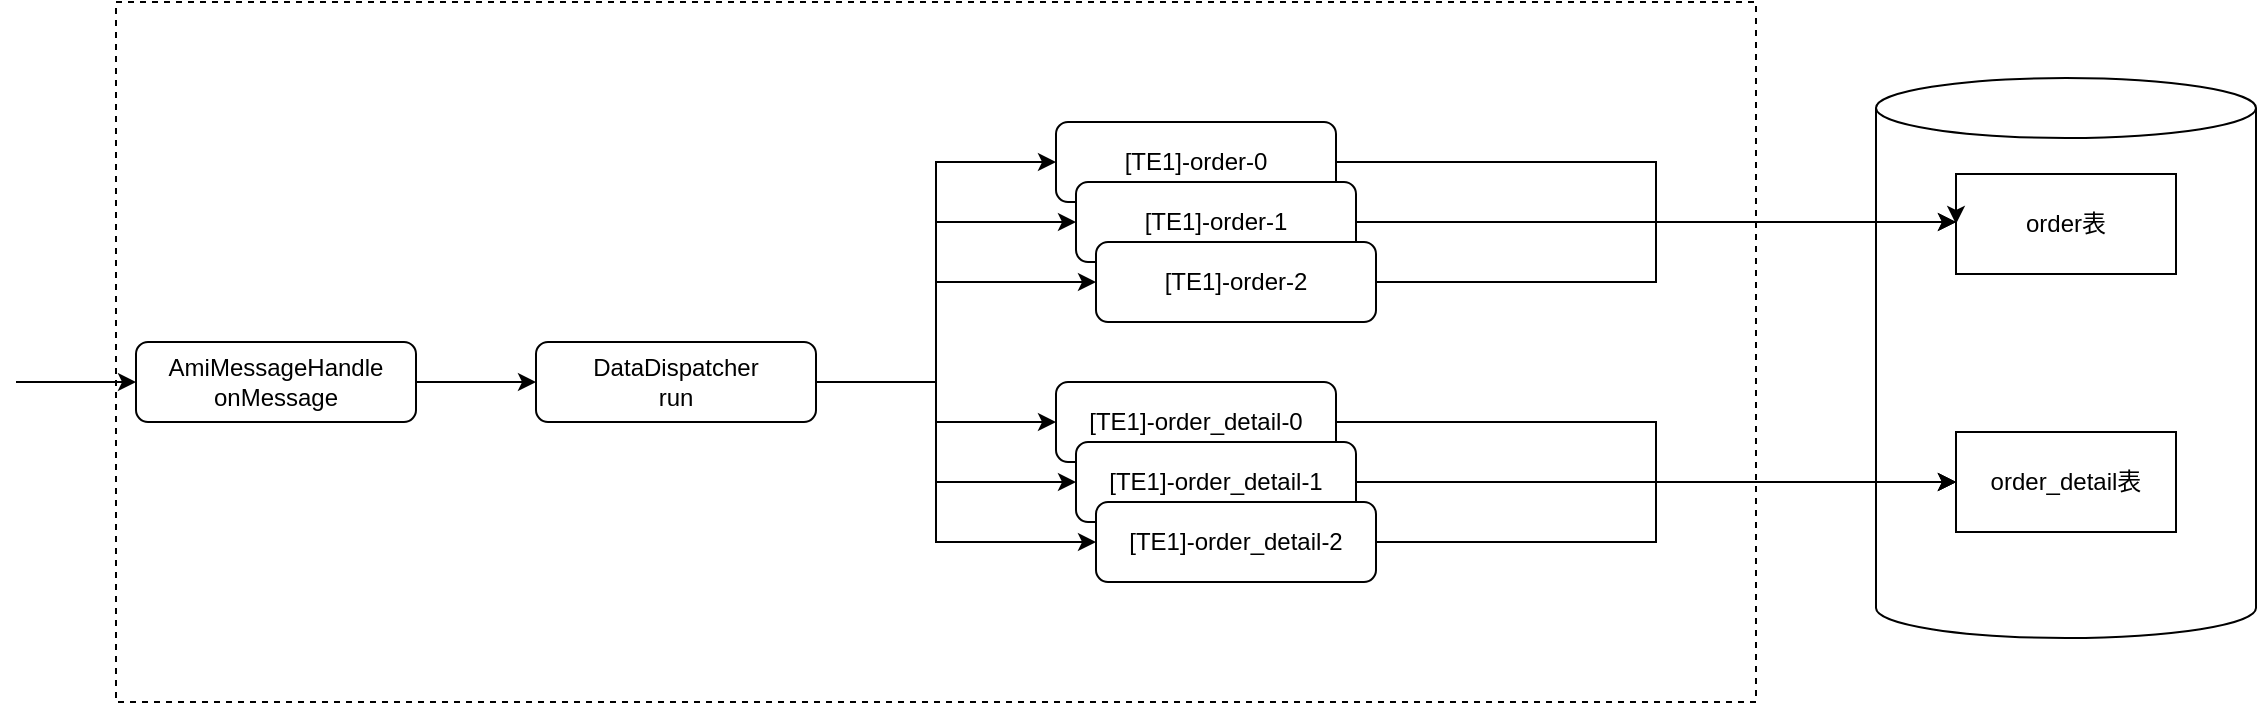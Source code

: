 <mxfile version="21.3.2" type="github" pages="2">
  <diagram name="第 1 页" id="USofRMA4XZ6aipWn7kLh">
    <mxGraphModel dx="2193" dy="720" grid="1" gridSize="10" guides="1" tooltips="1" connect="1" arrows="1" fold="1" page="1" pageScale="1" pageWidth="827" pageHeight="1169" math="0" shadow="0">
      <root>
        <mxCell id="0" />
        <mxCell id="1" parent="0" />
        <mxCell id="vSIUiCiwWU7TAA31fSCl-26" value="" style="shape=cylinder3;whiteSpace=wrap;html=1;boundedLbl=1;backgroundOutline=1;size=15;" vertex="1" parent="1">
          <mxGeometry x="910" y="48" width="190" height="280" as="geometry" />
        </mxCell>
        <mxCell id="vSIUiCiwWU7TAA31fSCl-4" value="" style="edgeStyle=orthogonalEdgeStyle;rounded=0;orthogonalLoop=1;jettySize=auto;html=1;" edge="1" parent="1" source="vSIUiCiwWU7TAA31fSCl-1" target="vSIUiCiwWU7TAA31fSCl-3">
          <mxGeometry relative="1" as="geometry" />
        </mxCell>
        <mxCell id="vSIUiCiwWU7TAA31fSCl-1" value="AmiMessageHandle&lt;br&gt;onMessage" style="rounded=1;whiteSpace=wrap;html=1;" vertex="1" parent="1">
          <mxGeometry x="40" y="180" width="140" height="40" as="geometry" />
        </mxCell>
        <mxCell id="vSIUiCiwWU7TAA31fSCl-2" value="" style="endArrow=classic;html=1;rounded=0;entryX=0;entryY=0.5;entryDx=0;entryDy=0;" edge="1" parent="1" target="vSIUiCiwWU7TAA31fSCl-1">
          <mxGeometry width="50" height="50" relative="1" as="geometry">
            <mxPoint x="-20" y="200" as="sourcePoint" />
            <mxPoint x="30" y="200" as="targetPoint" />
          </mxGeometry>
        </mxCell>
        <mxCell id="vSIUiCiwWU7TAA31fSCl-6" value="" style="edgeStyle=orthogonalEdgeStyle;rounded=0;orthogonalLoop=1;jettySize=auto;html=1;entryX=0;entryY=0.5;entryDx=0;entryDy=0;" edge="1" parent="1" source="vSIUiCiwWU7TAA31fSCl-3" target="vSIUiCiwWU7TAA31fSCl-5">
          <mxGeometry relative="1" as="geometry" />
        </mxCell>
        <mxCell id="vSIUiCiwWU7TAA31fSCl-8" value="" style="edgeStyle=orthogonalEdgeStyle;rounded=0;orthogonalLoop=1;jettySize=auto;html=1;entryX=0;entryY=0.5;entryDx=0;entryDy=0;" edge="1" parent="1" source="vSIUiCiwWU7TAA31fSCl-3" target="vSIUiCiwWU7TAA31fSCl-7">
          <mxGeometry relative="1" as="geometry">
            <Array as="points">
              <mxPoint x="440" y="200" />
              <mxPoint x="440" y="120" />
            </Array>
          </mxGeometry>
        </mxCell>
        <mxCell id="vSIUiCiwWU7TAA31fSCl-13" value="" style="edgeStyle=orthogonalEdgeStyle;rounded=0;orthogonalLoop=1;jettySize=auto;html=1;entryX=0;entryY=0.5;entryDx=0;entryDy=0;" edge="1" parent="1" source="vSIUiCiwWU7TAA31fSCl-3" target="vSIUiCiwWU7TAA31fSCl-12">
          <mxGeometry relative="1" as="geometry">
            <Array as="points">
              <mxPoint x="440" y="200" />
              <mxPoint x="440" y="150" />
            </Array>
          </mxGeometry>
        </mxCell>
        <mxCell id="vSIUiCiwWU7TAA31fSCl-23" style="edgeStyle=orthogonalEdgeStyle;rounded=0;orthogonalLoop=1;jettySize=auto;html=1;entryX=0;entryY=0.5;entryDx=0;entryDy=0;" edge="1" parent="1" source="vSIUiCiwWU7TAA31fSCl-3" target="vSIUiCiwWU7TAA31fSCl-17">
          <mxGeometry relative="1" as="geometry" />
        </mxCell>
        <mxCell id="vSIUiCiwWU7TAA31fSCl-24" style="edgeStyle=orthogonalEdgeStyle;rounded=0;orthogonalLoop=1;jettySize=auto;html=1;entryX=0;entryY=0.5;entryDx=0;entryDy=0;" edge="1" parent="1" source="vSIUiCiwWU7TAA31fSCl-3" target="vSIUiCiwWU7TAA31fSCl-19">
          <mxGeometry relative="1" as="geometry">
            <Array as="points">
              <mxPoint x="440" y="200" />
              <mxPoint x="440" y="250" />
            </Array>
          </mxGeometry>
        </mxCell>
        <mxCell id="vSIUiCiwWU7TAA31fSCl-25" style="edgeStyle=orthogonalEdgeStyle;rounded=0;orthogonalLoop=1;jettySize=auto;html=1;entryX=0;entryY=0.5;entryDx=0;entryDy=0;" edge="1" parent="1" source="vSIUiCiwWU7TAA31fSCl-3" target="vSIUiCiwWU7TAA31fSCl-22">
          <mxGeometry relative="1" as="geometry">
            <Array as="points">
              <mxPoint x="440" y="200" />
              <mxPoint x="440" y="280" />
            </Array>
          </mxGeometry>
        </mxCell>
        <mxCell id="vSIUiCiwWU7TAA31fSCl-3" value="DataDispatcher&lt;br&gt;run" style="rounded=1;whiteSpace=wrap;html=1;" vertex="1" parent="1">
          <mxGeometry x="240" y="180" width="140" height="40" as="geometry" />
        </mxCell>
        <mxCell id="vSIUiCiwWU7TAA31fSCl-10" value="" style="edgeStyle=orthogonalEdgeStyle;rounded=0;orthogonalLoop=1;jettySize=auto;html=1;" edge="1" parent="1" source="vSIUiCiwWU7TAA31fSCl-5" target="vSIUiCiwWU7TAA31fSCl-9">
          <mxGeometry relative="1" as="geometry">
            <Array as="points">
              <mxPoint x="800" y="90" />
              <mxPoint x="800" y="120" />
            </Array>
          </mxGeometry>
        </mxCell>
        <mxCell id="vSIUiCiwWU7TAA31fSCl-5" value="[TE1]-order-0" style="rounded=1;whiteSpace=wrap;html=1;" vertex="1" parent="1">
          <mxGeometry x="500" y="70" width="140" height="40" as="geometry" />
        </mxCell>
        <mxCell id="vSIUiCiwWU7TAA31fSCl-11" style="edgeStyle=orthogonalEdgeStyle;rounded=0;orthogonalLoop=1;jettySize=auto;html=1;" edge="1" parent="1" source="vSIUiCiwWU7TAA31fSCl-7">
          <mxGeometry relative="1" as="geometry">
            <mxPoint x="950" y="120" as="targetPoint" />
            <Array as="points">
              <mxPoint x="950" y="120" />
            </Array>
          </mxGeometry>
        </mxCell>
        <mxCell id="vSIUiCiwWU7TAA31fSCl-7" value="[TE1]-order-1" style="rounded=1;whiteSpace=wrap;html=1;" vertex="1" parent="1">
          <mxGeometry x="510" y="100" width="140" height="40" as="geometry" />
        </mxCell>
        <mxCell id="vSIUiCiwWU7TAA31fSCl-9" value="order表" style="whiteSpace=wrap;html=1;rounded=0;" vertex="1" parent="1">
          <mxGeometry x="950" y="96" width="110" height="50" as="geometry" />
        </mxCell>
        <mxCell id="vSIUiCiwWU7TAA31fSCl-14" style="edgeStyle=orthogonalEdgeStyle;rounded=0;orthogonalLoop=1;jettySize=auto;html=1;entryX=0;entryY=0.5;entryDx=0;entryDy=0;" edge="1" parent="1" source="vSIUiCiwWU7TAA31fSCl-12" target="vSIUiCiwWU7TAA31fSCl-9">
          <mxGeometry relative="1" as="geometry">
            <Array as="points">
              <mxPoint x="800" y="150" />
              <mxPoint x="800" y="120" />
              <mxPoint x="950" y="120" />
            </Array>
          </mxGeometry>
        </mxCell>
        <mxCell id="vSIUiCiwWU7TAA31fSCl-12" value="[TE1]-order-2" style="rounded=1;whiteSpace=wrap;html=1;" vertex="1" parent="1">
          <mxGeometry x="520" y="130" width="140" height="40" as="geometry" />
        </mxCell>
        <mxCell id="vSIUiCiwWU7TAA31fSCl-16" value="" style="edgeStyle=orthogonalEdgeStyle;rounded=0;orthogonalLoop=1;jettySize=auto;html=1;" edge="1" parent="1" source="vSIUiCiwWU7TAA31fSCl-17" target="vSIUiCiwWU7TAA31fSCl-20">
          <mxGeometry relative="1" as="geometry">
            <Array as="points">
              <mxPoint x="800" y="220" />
              <mxPoint x="800" y="250" />
            </Array>
          </mxGeometry>
        </mxCell>
        <mxCell id="vSIUiCiwWU7TAA31fSCl-17" value="[TE1]-order_detail-0" style="rounded=1;whiteSpace=wrap;html=1;" vertex="1" parent="1">
          <mxGeometry x="500" y="200" width="140" height="40" as="geometry" />
        </mxCell>
        <mxCell id="vSIUiCiwWU7TAA31fSCl-18" style="edgeStyle=orthogonalEdgeStyle;rounded=0;orthogonalLoop=1;jettySize=auto;html=1;entryX=0;entryY=0.5;entryDx=0;entryDy=0;" edge="1" parent="1" source="vSIUiCiwWU7TAA31fSCl-19" target="vSIUiCiwWU7TAA31fSCl-20">
          <mxGeometry relative="1" as="geometry">
            <Array as="points">
              <mxPoint x="800" y="250" />
            </Array>
          </mxGeometry>
        </mxCell>
        <mxCell id="vSIUiCiwWU7TAA31fSCl-19" value="[TE1]-order_detail-1" style="rounded=1;whiteSpace=wrap;html=1;" vertex="1" parent="1">
          <mxGeometry x="510" y="230" width="140" height="40" as="geometry" />
        </mxCell>
        <mxCell id="vSIUiCiwWU7TAA31fSCl-20" value="order_detail表" style="whiteSpace=wrap;html=1;rounded=0;" vertex="1" parent="1">
          <mxGeometry x="950" y="225" width="110" height="50" as="geometry" />
        </mxCell>
        <mxCell id="vSIUiCiwWU7TAA31fSCl-21" style="edgeStyle=orthogonalEdgeStyle;rounded=0;orthogonalLoop=1;jettySize=auto;html=1;entryX=0;entryY=0.5;entryDx=0;entryDy=0;" edge="1" parent="1" source="vSIUiCiwWU7TAA31fSCl-22" target="vSIUiCiwWU7TAA31fSCl-20">
          <mxGeometry relative="1" as="geometry">
            <Array as="points">
              <mxPoint x="800" y="280" />
              <mxPoint x="800" y="250" />
            </Array>
          </mxGeometry>
        </mxCell>
        <mxCell id="vSIUiCiwWU7TAA31fSCl-22" value="[TE1]-order_detail-2" style="rounded=1;whiteSpace=wrap;html=1;" vertex="1" parent="1">
          <mxGeometry x="520" y="260" width="140" height="40" as="geometry" />
        </mxCell>
        <mxCell id="vSIUiCiwWU7TAA31fSCl-30" value="" style="rounded=0;whiteSpace=wrap;html=1;dashed=1;fillColor=none;glass=1;" vertex="1" parent="1">
          <mxGeometry x="30" y="10" width="820" height="350" as="geometry" />
        </mxCell>
      </root>
    </mxGraphModel>
  </diagram>
  <diagram id="r1xa90ovUVv4gwHCu3es" name="第 2 页">
    <mxGraphModel dx="1434" dy="756" grid="1" gridSize="10" guides="1" tooltips="1" connect="1" arrows="1" fold="1" page="1" pageScale="1" pageWidth="827" pageHeight="1169" math="0" shadow="0">
      <root>
        <mxCell id="0" />
        <mxCell id="1" parent="0" />
      </root>
    </mxGraphModel>
  </diagram>
</mxfile>
